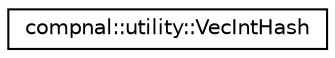 digraph "Graphical Class Hierarchy"
{
 // INTERACTIVE_SVG=YES
 // LATEX_PDF_SIZE
  edge [fontname="Helvetica",fontsize="10",labelfontname="Helvetica",labelfontsize="10"];
  node [fontname="Helvetica",fontsize="10",shape=record];
  rankdir="LR";
  Node0 [label="compnal::utility::VecIntHash",height=0.2,width=0.4,color="black", fillcolor="white", style="filled",URL="$d9/df3/structcompnal_1_1utility_1_1_vec_int_hash.html",tooltip="Hash struct of std::pair including std::vector."];
}
